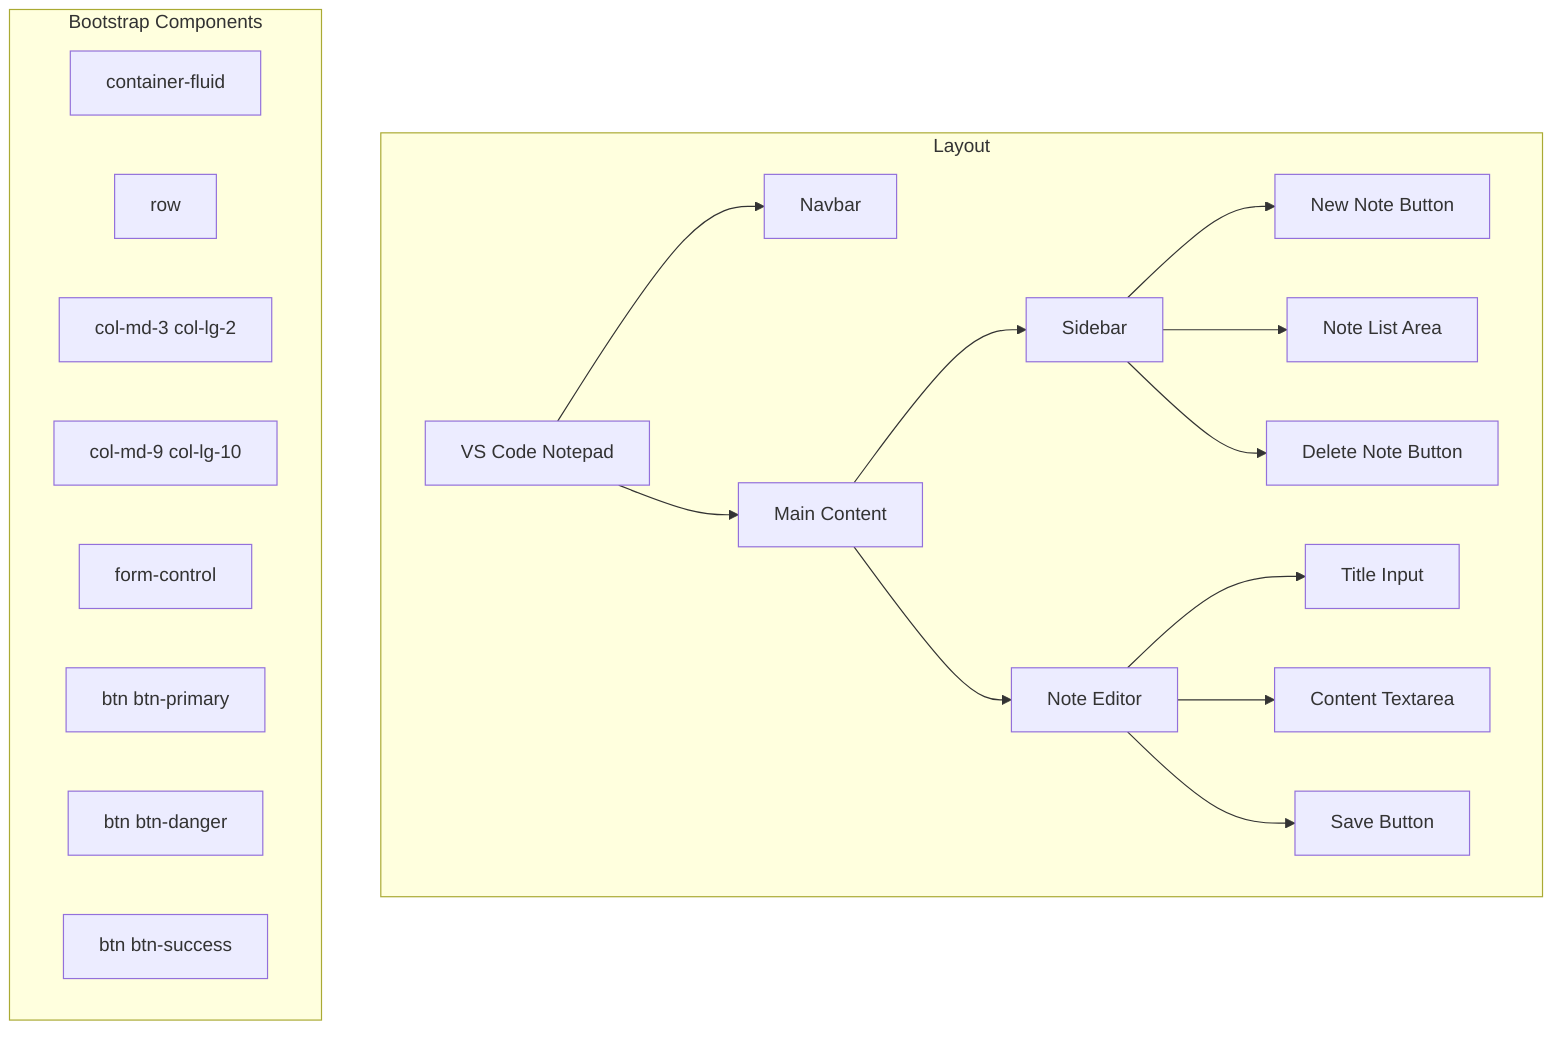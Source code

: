 graph TD
    subgraph Layout
    A[VS Code Notepad] --> B[Navbar]
    A --> C[Main Content]
    
    C --> D[Sidebar]
    C --> E[Note Editor]
    
    D --> F[New Note Button]
    D --> G[Note List Area]
    D --> H[Delete Note Button]
    
    E --> I[Title Input]
    E --> J[Content Textarea]
    E --> K[Save Button]
    end
    
    subgraph Bootstrap Components
    L[container-fluid]
    M[row]
    N[col-md-3 col-lg-2]
    O[col-md-9 col-lg-10]
    P[form-control]
    Q[btn btn-primary]
    R[btn btn-danger]
    S[btn btn-success]
    end